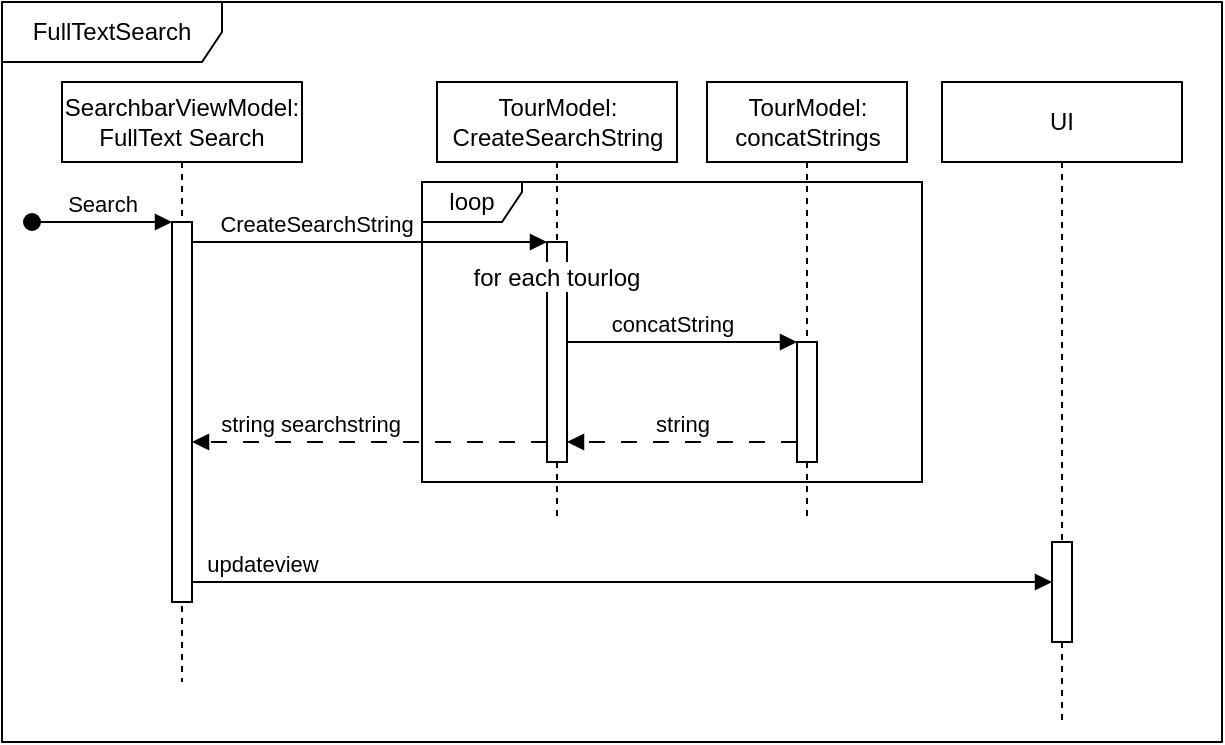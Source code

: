 <mxfile version="21.6.1" type="device">
  <diagram name="Page-1" id="2YBvvXClWsGukQMizWep">
    <mxGraphModel dx="1024" dy="603" grid="1" gridSize="10" guides="1" tooltips="1" connect="1" arrows="1" fold="1" page="1" pageScale="1" pageWidth="850" pageHeight="1100" math="0" shadow="0">
      <root>
        <mxCell id="0" />
        <mxCell id="1" parent="0" />
        <mxCell id="aM9ryv3xv72pqoxQDRHE-1" value="SearchbarViewModel:&lt;br&gt;FullText Search" style="shape=umlLifeline;perimeter=lifelinePerimeter;whiteSpace=wrap;html=1;container=0;dropTarget=0;collapsible=0;recursiveResize=0;outlineConnect=0;portConstraint=eastwest;newEdgeStyle={&quot;edgeStyle&quot;:&quot;elbowEdgeStyle&quot;,&quot;elbow&quot;:&quot;vertical&quot;,&quot;curved&quot;:0,&quot;rounded&quot;:0};" parent="1" vertex="1">
          <mxGeometry x="40" y="40" width="120" height="300" as="geometry" />
        </mxCell>
        <mxCell id="aM9ryv3xv72pqoxQDRHE-2" value="" style="html=1;points=[];perimeter=orthogonalPerimeter;outlineConnect=0;targetShapes=umlLifeline;portConstraint=eastwest;newEdgeStyle={&quot;edgeStyle&quot;:&quot;elbowEdgeStyle&quot;,&quot;elbow&quot;:&quot;vertical&quot;,&quot;curved&quot;:0,&quot;rounded&quot;:0};" parent="aM9ryv3xv72pqoxQDRHE-1" vertex="1">
          <mxGeometry x="55" y="70" width="10" height="190" as="geometry" />
        </mxCell>
        <mxCell id="aM9ryv3xv72pqoxQDRHE-3" value="Search" style="html=1;verticalAlign=bottom;startArrow=oval;endArrow=block;startSize=8;edgeStyle=elbowEdgeStyle;elbow=vertical;curved=0;rounded=0;" parent="aM9ryv3xv72pqoxQDRHE-1" target="aM9ryv3xv72pqoxQDRHE-2" edge="1">
          <mxGeometry relative="1" as="geometry">
            <mxPoint x="-15" y="70" as="sourcePoint" />
          </mxGeometry>
        </mxCell>
        <mxCell id="aM9ryv3xv72pqoxQDRHE-5" value="TourModel:&lt;br&gt;CreateSearchString" style="shape=umlLifeline;perimeter=lifelinePerimeter;whiteSpace=wrap;html=1;container=0;dropTarget=0;collapsible=0;recursiveResize=0;outlineConnect=0;portConstraint=eastwest;newEdgeStyle={&quot;edgeStyle&quot;:&quot;elbowEdgeStyle&quot;,&quot;elbow&quot;:&quot;vertical&quot;,&quot;curved&quot;:0,&quot;rounded&quot;:0};" parent="1" vertex="1">
          <mxGeometry x="227.5" y="40" width="120" height="220" as="geometry" />
        </mxCell>
        <mxCell id="aM9ryv3xv72pqoxQDRHE-6" value="" style="html=1;points=[];perimeter=orthogonalPerimeter;outlineConnect=0;targetShapes=umlLifeline;portConstraint=eastwest;newEdgeStyle={&quot;edgeStyle&quot;:&quot;elbowEdgeStyle&quot;,&quot;elbow&quot;:&quot;vertical&quot;,&quot;curved&quot;:0,&quot;rounded&quot;:0};" parent="aM9ryv3xv72pqoxQDRHE-5" vertex="1">
          <mxGeometry x="55" y="80" width="10" height="110" as="geometry" />
        </mxCell>
        <mxCell id="aM9ryv3xv72pqoxQDRHE-7" value="CreateSearchString" style="html=1;verticalAlign=bottom;endArrow=block;edgeStyle=elbowEdgeStyle;elbow=horizontal;curved=0;rounded=0;" parent="1" source="aM9ryv3xv72pqoxQDRHE-2" target="aM9ryv3xv72pqoxQDRHE-6" edge="1">
          <mxGeometry x="-0.307" relative="1" as="geometry">
            <mxPoint x="195" y="130" as="sourcePoint" />
            <Array as="points">
              <mxPoint x="150" y="120" />
            </Array>
            <mxPoint as="offset" />
          </mxGeometry>
        </mxCell>
        <mxCell id="aM9ryv3xv72pqoxQDRHE-9" value="string searchstring" style="html=1;verticalAlign=bottom;endArrow=block;edgeStyle=elbowEdgeStyle;elbow=horizontal;curved=0;rounded=0;dashed=1;dashPattern=8 8;" parent="1" source="aM9ryv3xv72pqoxQDRHE-6" target="aM9ryv3xv72pqoxQDRHE-2" edge="1">
          <mxGeometry x="0.343" relative="1" as="geometry">
            <mxPoint x="345" y="220.0" as="sourcePoint" />
            <Array as="points">
              <mxPoint x="190" y="220" />
            </Array>
            <mxPoint x="110" y="220" as="targetPoint" />
            <mxPoint as="offset" />
          </mxGeometry>
        </mxCell>
        <mxCell id="9XV1IrntLE3TCRxVkRGj-1" value="FullTextSearch" style="shape=umlFrame;whiteSpace=wrap;html=1;pointerEvents=0;width=110;height=30;" vertex="1" parent="1">
          <mxGeometry x="10" width="610" height="370" as="geometry" />
        </mxCell>
        <mxCell id="9XV1IrntLE3TCRxVkRGj-2" value="loop" style="shape=umlFrame;whiteSpace=wrap;html=1;pointerEvents=0;width=50;height=20;" vertex="1" parent="1">
          <mxGeometry x="220" y="90" width="250" height="150" as="geometry" />
        </mxCell>
        <mxCell id="9XV1IrntLE3TCRxVkRGj-3" value="TourModel:&lt;br&gt;concatStrings" style="shape=umlLifeline;perimeter=lifelinePerimeter;whiteSpace=wrap;html=1;container=0;dropTarget=0;collapsible=0;recursiveResize=0;outlineConnect=0;portConstraint=eastwest;newEdgeStyle={&quot;edgeStyle&quot;:&quot;elbowEdgeStyle&quot;,&quot;elbow&quot;:&quot;vertical&quot;,&quot;curved&quot;:0,&quot;rounded&quot;:0};" vertex="1" parent="1">
          <mxGeometry x="362.5" y="40" width="100" height="220" as="geometry" />
        </mxCell>
        <mxCell id="9XV1IrntLE3TCRxVkRGj-4" value="" style="html=1;points=[];perimeter=orthogonalPerimeter;outlineConnect=0;targetShapes=umlLifeline;portConstraint=eastwest;newEdgeStyle={&quot;edgeStyle&quot;:&quot;elbowEdgeStyle&quot;,&quot;elbow&quot;:&quot;vertical&quot;,&quot;curved&quot;:0,&quot;rounded&quot;:0};" vertex="1" parent="9XV1IrntLE3TCRxVkRGj-3">
          <mxGeometry x="45" y="130" width="10" height="60" as="geometry" />
        </mxCell>
        <mxCell id="9XV1IrntLE3TCRxVkRGj-5" value="for each tourlog" style="text;html=1;strokeColor=none;fillColor=default;align=center;verticalAlign=middle;whiteSpace=wrap;rounded=0;" vertex="1" parent="1">
          <mxGeometry x="240" y="130" width="95" height="15" as="geometry" />
        </mxCell>
        <mxCell id="9XV1IrntLE3TCRxVkRGj-12" value="concatString" style="html=1;verticalAlign=bottom;endArrow=block;edgeStyle=elbowEdgeStyle;elbow=horizontal;curved=0;rounded=0;" edge="1" parent="1" source="aM9ryv3xv72pqoxQDRHE-6" target="9XV1IrntLE3TCRxVkRGj-4">
          <mxGeometry x="-0.091" relative="1" as="geometry">
            <mxPoint x="297.5" y="170" as="sourcePoint" />
            <Array as="points">
              <mxPoint x="350" y="170" />
            </Array>
            <mxPoint x="405" y="170" as="targetPoint" />
            <mxPoint as="offset" />
          </mxGeometry>
        </mxCell>
        <mxCell id="9XV1IrntLE3TCRxVkRGj-14" value="string" style="html=1;verticalAlign=bottom;endArrow=block;edgeStyle=elbowEdgeStyle;elbow=horizontal;curved=0;rounded=0;dashed=1;dashPattern=8 8;" edge="1" parent="1" source="9XV1IrntLE3TCRxVkRGj-4" target="aM9ryv3xv72pqoxQDRHE-6">
          <mxGeometry relative="1" as="geometry">
            <mxPoint x="400" y="220" as="sourcePoint" />
            <Array as="points">
              <mxPoint x="388.5" y="220" />
            </Array>
            <mxPoint x="298.5" y="220.0" as="targetPoint" />
            <mxPoint as="offset" />
          </mxGeometry>
        </mxCell>
        <mxCell id="9XV1IrntLE3TCRxVkRGj-15" value="UI" style="shape=umlLifeline;perimeter=lifelinePerimeter;whiteSpace=wrap;html=1;container=0;dropTarget=0;collapsible=0;recursiveResize=0;outlineConnect=0;portConstraint=eastwest;newEdgeStyle={&quot;edgeStyle&quot;:&quot;elbowEdgeStyle&quot;,&quot;elbow&quot;:&quot;vertical&quot;,&quot;curved&quot;:0,&quot;rounded&quot;:0};" vertex="1" parent="1">
          <mxGeometry x="480" y="40" width="120" height="320" as="geometry" />
        </mxCell>
        <mxCell id="9XV1IrntLE3TCRxVkRGj-16" value="" style="html=1;points=[];perimeter=orthogonalPerimeter;outlineConnect=0;targetShapes=umlLifeline;portConstraint=eastwest;newEdgeStyle={&quot;edgeStyle&quot;:&quot;elbowEdgeStyle&quot;,&quot;elbow&quot;:&quot;vertical&quot;,&quot;curved&quot;:0,&quot;rounded&quot;:0};" vertex="1" parent="9XV1IrntLE3TCRxVkRGj-15">
          <mxGeometry x="55" y="230" width="10" height="50" as="geometry" />
        </mxCell>
        <mxCell id="9XV1IrntLE3TCRxVkRGj-19" value="updateview" style="html=1;verticalAlign=bottom;endArrow=block;edgeStyle=elbowEdgeStyle;elbow=horizontal;curved=0;rounded=0;" edge="1" parent="1" source="aM9ryv3xv72pqoxQDRHE-2" target="9XV1IrntLE3TCRxVkRGj-16">
          <mxGeometry x="-0.837" relative="1" as="geometry">
            <mxPoint x="110" y="290" as="sourcePoint" />
            <Array as="points">
              <mxPoint x="155" y="290" />
            </Array>
            <mxPoint x="520" y="290" as="targetPoint" />
            <mxPoint as="offset" />
          </mxGeometry>
        </mxCell>
      </root>
    </mxGraphModel>
  </diagram>
</mxfile>
